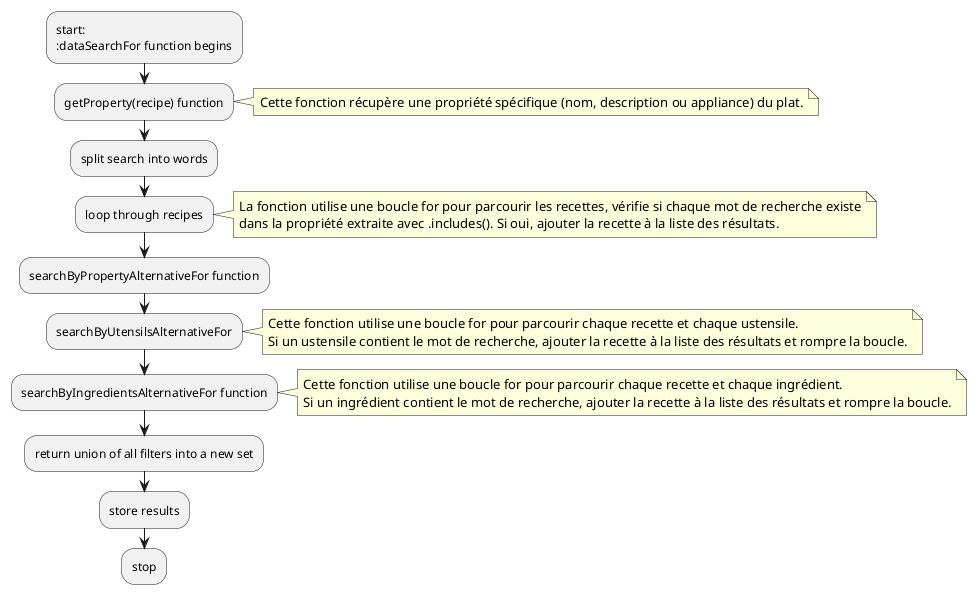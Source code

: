 @startuml

:start:
:dataSearchFor function begins;
:getProperty(recipe) function;
note right
Cette fonction récupère une propriété spécifique (nom, description ou appliance) du plat.
end note
:split search into words;

:loop through recipes;
note right
La fonction utilise une boucle for pour parcourir les recettes, vérifie si chaque mot de recherche existe
dans la propriété extraite avec .includes(). Si oui, ajouter la recette à la liste des résultats.
end note

:searchByPropertyAlternativeFor function;
:searchByUtensilsAlternativeFor;
note right
Cette fonction utilise une boucle for pour parcourir chaque recette et chaque ustensile.
Si un ustensile contient le mot de recherche, ajouter la recette à la liste des résultats et rompre la boucle.
end note

:searchByIngredientsAlternativeFor function;
note right
Cette fonction utilise une boucle for pour parcourir chaque recette et chaque ingrédient.
Si un ingrédient contient le mot de recherche, ajouter la recette à la liste des résultats et rompre la boucle.
end note

:return union of all filters into a new set;
:store results;

:stop;

@enduml